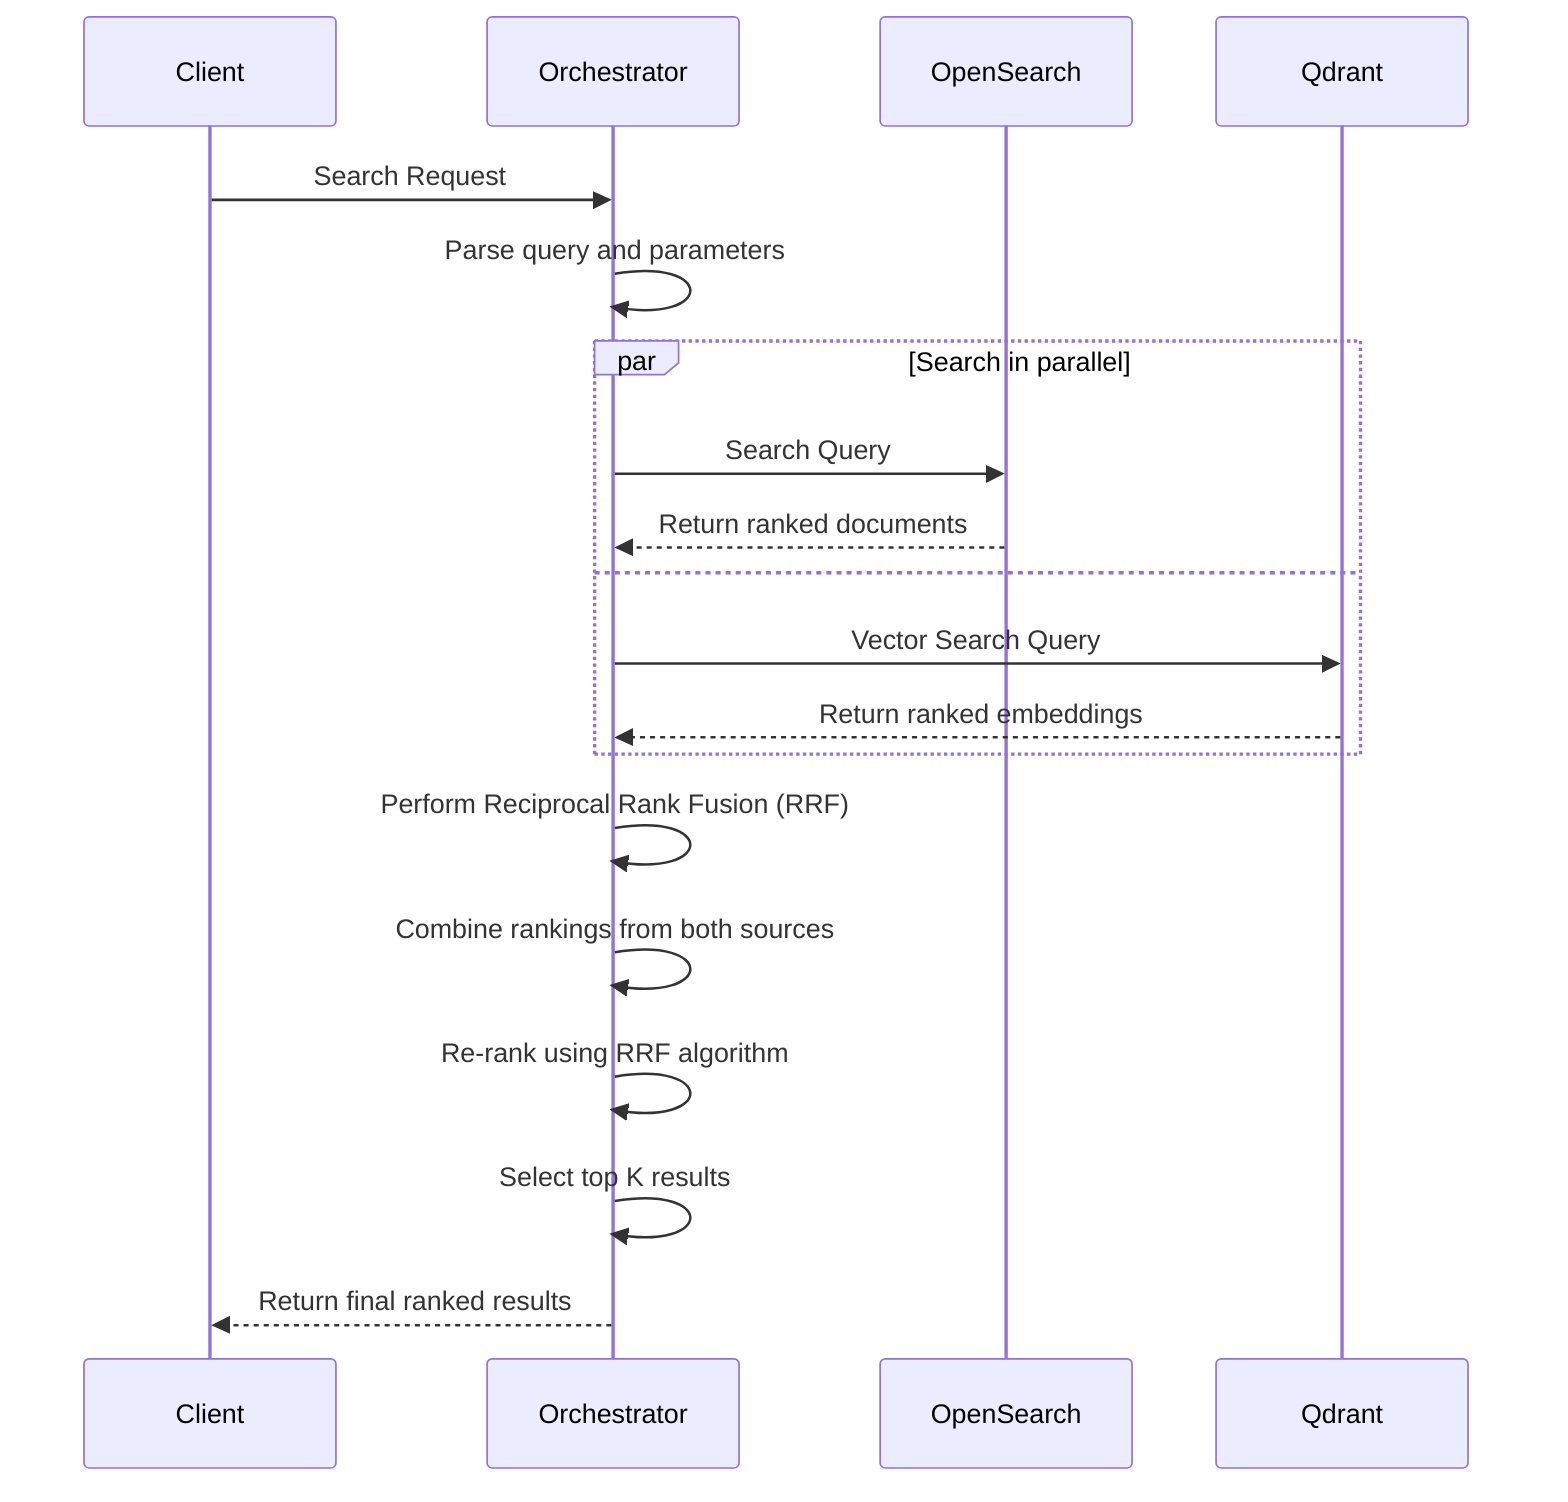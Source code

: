 sequenceDiagram
    participant Client
    participant Orchestrator
    participant OpenSearch
    participant Qdrant
    
    Client->>Orchestrator: Search Request
    Orchestrator->>Orchestrator: Parse query and parameters
    
    par Search in parallel
        Orchestrator->>OpenSearch: Search Query
        OpenSearch-->>Orchestrator: Return ranked documents
    and
        Orchestrator->>Qdrant: Vector Search Query
        Qdrant-->>Orchestrator: Return ranked embeddings
    end
    
    Orchestrator->>Orchestrator: Perform Reciprocal Rank Fusion (RRF)
    Orchestrator->>Orchestrator: Combine rankings from both sources
    Orchestrator->>Orchestrator: Re-rank using RRF algorithm
    Orchestrator->>Orchestrator: Select top K results
    
    Orchestrator-->>Client: Return final ranked results